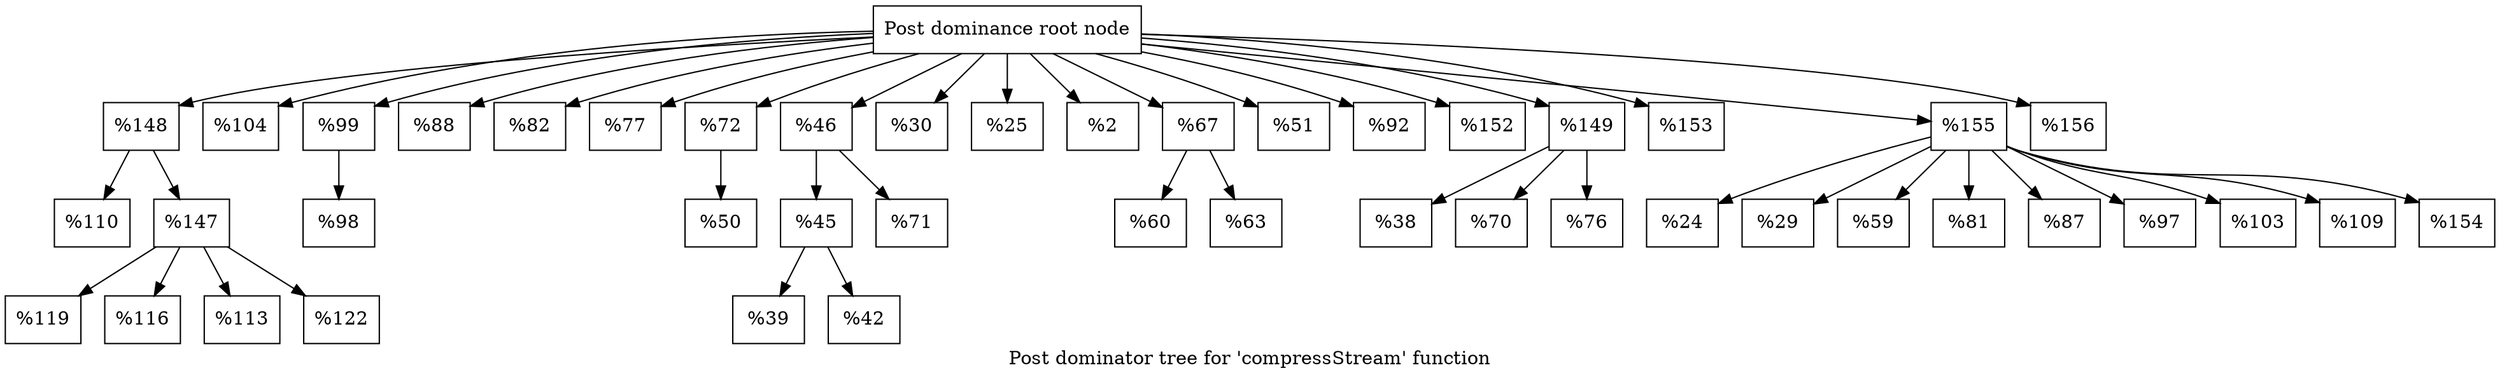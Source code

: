 digraph "Post dominator tree for 'compressStream' function" {
	label="Post dominator tree for 'compressStream' function";

	Node0x1341b70 [shape=record,label="{Post dominance root node}"];
	Node0x1341b70 -> Node0x1210800;
	Node0x1341b70 -> Node0x129c9d0;
	Node0x1341b70 -> Node0x133e280;
	Node0x1341b70 -> Node0x12a9870;
	Node0x1341b70 -> Node0x1267d00;
	Node0x1341b70 -> Node0x129e5d0;
	Node0x1341b70 -> Node0x10e9d90;
	Node0x1341b70 -> Node0x12a30c0;
	Node0x1341b70 -> Node0x1282540;
	Node0x1341b70 -> Node0x12c8340;
	Node0x1341b70 -> Node0x1246160;
	Node0x1341b70 -> Node0x11e4950;
	Node0x1341b70 -> Node0x1323d80;
	Node0x1341b70 -> Node0x10545d0;
	Node0x1341b70 -> Node0x13324d0;
	Node0x1341b70 -> Node0x12687b0;
	Node0x1341b70 -> Node0x1325900;
	Node0x1341b70 -> Node0x10eda60;
	Node0x1341b70 -> Node0x12b21e0;
	Node0x1210800 [shape=record,label="{%148}"];
	Node0x1210800 -> Node0x10f0e80;
	Node0x1210800 -> Node0x12aac70;
	Node0x10f0e80 [shape=record,label="{%110}"];
	Node0x12aac70 [shape=record,label="{%147}"];
	Node0x12aac70 -> Node0x1299bc0;
	Node0x12aac70 -> Node0x1268ff0;
	Node0x12aac70 -> Node0x12a36f0;
	Node0x12aac70 -> Node0x11de070;
	Node0x1299bc0 [shape=record,label="{%119}"];
	Node0x1268ff0 [shape=record,label="{%116}"];
	Node0x12a36f0 [shape=record,label="{%113}"];
	Node0x11de070 [shape=record,label="{%122}"];
	Node0x129c9d0 [shape=record,label="{%104}"];
	Node0x133e280 [shape=record,label="{%99}"];
	Node0x133e280 -> Node0x12bdb10;
	Node0x12bdb10 [shape=record,label="{%98}"];
	Node0x12a9870 [shape=record,label="{%88}"];
	Node0x1267d00 [shape=record,label="{%82}"];
	Node0x129e5d0 [shape=record,label="{%77}"];
	Node0x10e9d90 [shape=record,label="{%72}"];
	Node0x10e9d90 -> Node0x12a7070;
	Node0x12a7070 [shape=record,label="{%50}"];
	Node0x12a30c0 [shape=record,label="{%46}"];
	Node0x12a30c0 -> Node0x1114800;
	Node0x12a30c0 -> Node0x12b66b0;
	Node0x1114800 [shape=record,label="{%45}"];
	Node0x1114800 -> Node0x12af090;
	Node0x1114800 -> Node0x1292cd0;
	Node0x12af090 [shape=record,label="{%39}"];
	Node0x1292cd0 [shape=record,label="{%42}"];
	Node0x12b66b0 [shape=record,label="{%71}"];
	Node0x1282540 [shape=record,label="{%30}"];
	Node0x12c8340 [shape=record,label="{%25}"];
	Node0x1246160 [shape=record,label="{%2}"];
	Node0x11e4950 [shape=record,label="{%67}"];
	Node0x11e4950 -> Node0x11d7400;
	Node0x11e4950 -> Node0x12b7a20;
	Node0x11d7400 [shape=record,label="{%60}"];
	Node0x12b7a20 [shape=record,label="{%63}"];
	Node0x1323d80 [shape=record,label="{%51}"];
	Node0x10545d0 [shape=record,label="{%92}"];
	Node0x13324d0 [shape=record,label="{%152}"];
	Node0x12687b0 [shape=record,label="{%149}"];
	Node0x12687b0 -> Node0x12ee7c0;
	Node0x12687b0 -> Node0x132b090;
	Node0x12687b0 -> Node0x10b3bb0;
	Node0x12ee7c0 [shape=record,label="{%38}"];
	Node0x132b090 [shape=record,label="{%70}"];
	Node0x10b3bb0 [shape=record,label="{%76}"];
	Node0x1325900 [shape=record,label="{%153}"];
	Node0x10eda60 [shape=record,label="{%155}"];
	Node0x10eda60 -> Node0x12bd890;
	Node0x10eda60 -> Node0x134d030;
	Node0x10eda60 -> Node0x1004c30;
	Node0x10eda60 -> Node0x1039600;
	Node0x10eda60 -> Node0x11e3fb0;
	Node0x10eda60 -> Node0x12b9a50;
	Node0x10eda60 -> Node0x12a8b20;
	Node0x10eda60 -> Node0x129f3a0;
	Node0x10eda60 -> Node0xff54b0;
	Node0x12bd890 [shape=record,label="{%24}"];
	Node0x134d030 [shape=record,label="{%29}"];
	Node0x1004c30 [shape=record,label="{%59}"];
	Node0x1039600 [shape=record,label="{%81}"];
	Node0x11e3fb0 [shape=record,label="{%87}"];
	Node0x12b9a50 [shape=record,label="{%97}"];
	Node0x12a8b20 [shape=record,label="{%103}"];
	Node0x129f3a0 [shape=record,label="{%109}"];
	Node0xff54b0 [shape=record,label="{%154}"];
	Node0x12b21e0 [shape=record,label="{%156}"];
}
